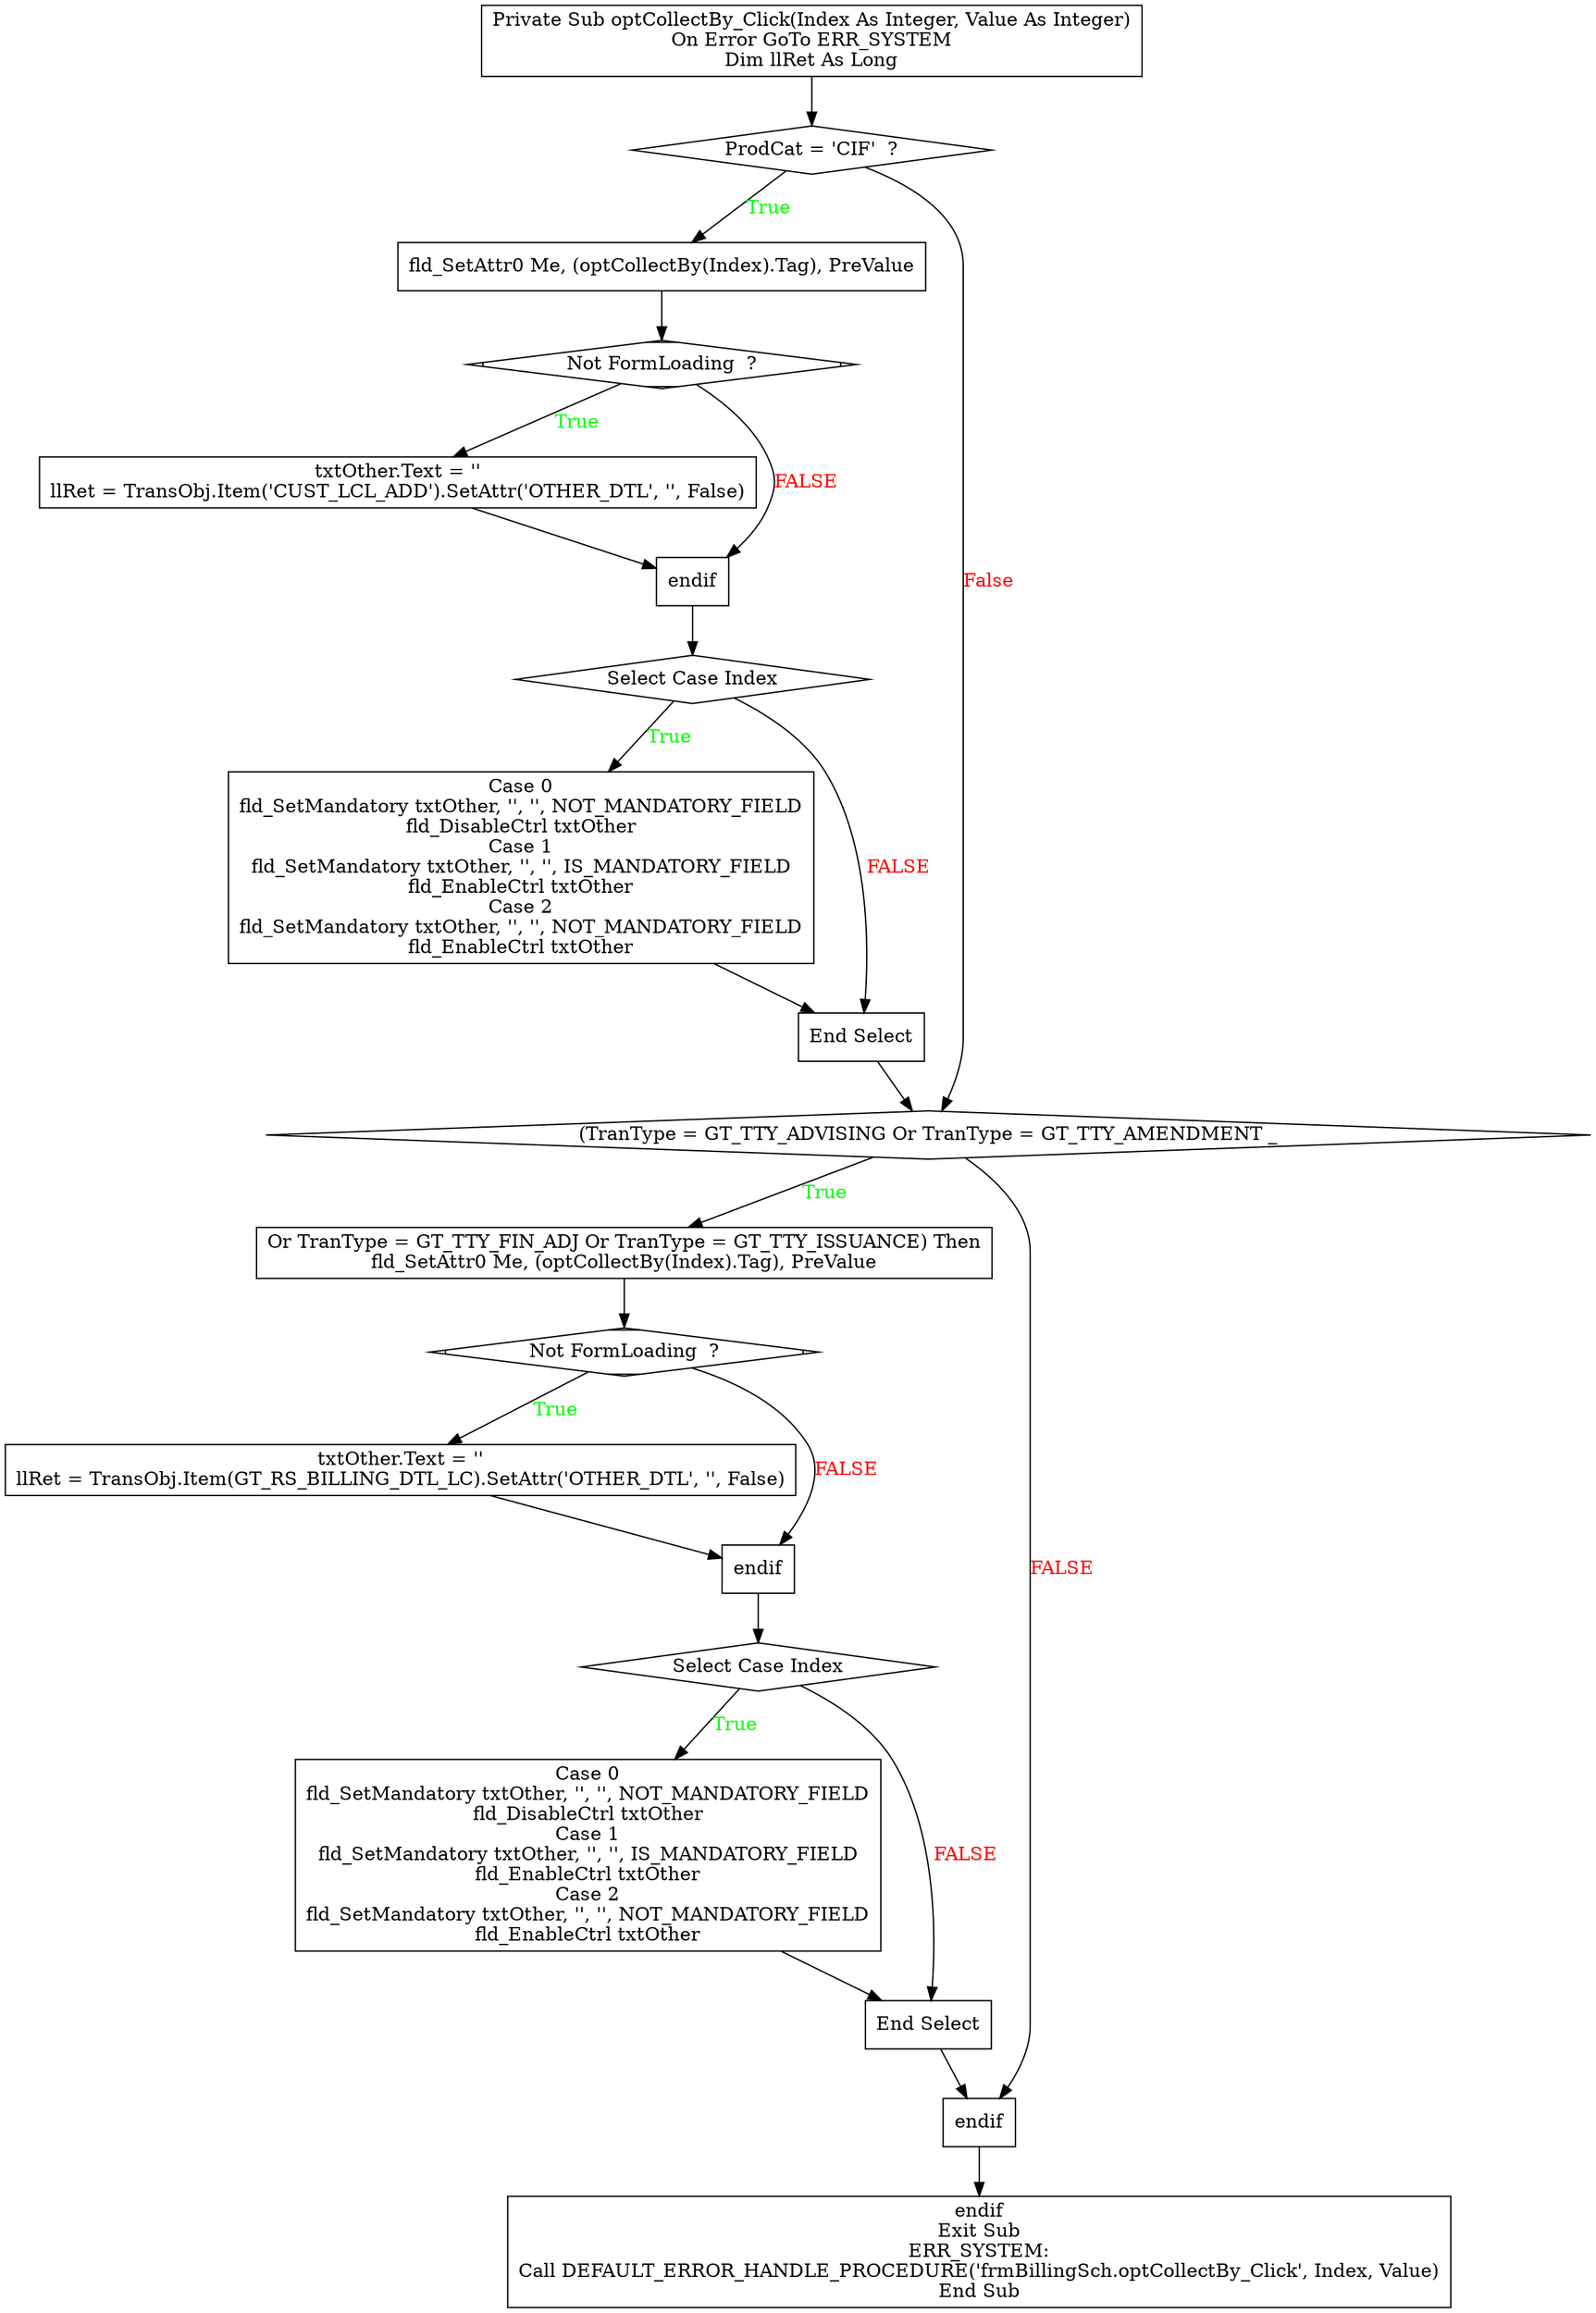 digraph G{
Node_1 [ label ="Private Sub optCollectBy_Click(Index As Integer, Value As Integer)\nOn Error GoTo ERR_SYSTEM\nDim llRet As Long",shape="box"];
Node_2 [ label ="ProdCat = 'CIF'  ?",shape="diamond"];
Node_3 [ label ="fld_SetAttr0 Me, (optCollectBy(Index).Tag), PreValue",shape="box"];
Node_4 [ label ="Not FormLoading  ?",shape="Mdiamond"];
Node_5 [ label ="txtOther.Text = ''\nllRet = TransObj.Item('CUST_LCL_ADD').SetAttr('OTHER_DTL', '', False)",shape="box"];
Node_6 [ label ="endif",shape="box"];
Node_7 [ label ="Select Case Index",shape="diamond"];
Node_8 [ label ="Case 0\nfld_SetMandatory txtOther, '', '', NOT_MANDATORY_FIELD\nfld_DisableCtrl txtOther\nCase 1\nfld_SetMandatory txtOther, '', '', IS_MANDATORY_FIELD\nfld_EnableCtrl txtOther\nCase 2\nfld_SetMandatory txtOther, '', '', NOT_MANDATORY_FIELD\nfld_EnableCtrl txtOther",shape="box"];
Node_9 [ label ="End Select",shape="box"];
Node_10 [ label ="(TranType = GT_TTY_ADVISING Or TranType = GT_TTY_AMENDMENT _",shape="diamond"];
Node_11 [ label ="Or TranType = GT_TTY_FIN_ADJ Or TranType = GT_TTY_ISSUANCE) Then\nfld_SetAttr0 Me, (optCollectBy(Index).Tag), PreValue",shape="box"];
Node_12 [ label ="Not FormLoading  ?",shape="Mdiamond"];
Node_13 [ label ="txtOther.Text = ''\nllRet = TransObj.Item(GT_RS_BILLING_DTL_LC).SetAttr('OTHER_DTL', '', False)",shape="box"];
Node_14 [ label ="endif",shape="box"];
Node_15 [ label ="Select Case Index",shape="diamond"];
Node_16 [ label ="Case 0\nfld_SetMandatory txtOther, '', '', NOT_MANDATORY_FIELD\nfld_DisableCtrl txtOther\nCase 1\nfld_SetMandatory txtOther, '', '', IS_MANDATORY_FIELD\nfld_EnableCtrl txtOther\nCase 2\nfld_SetMandatory txtOther, '', '', NOT_MANDATORY_FIELD\nfld_EnableCtrl txtOther",shape="box"];
Node_17 [ label ="End Select",shape="box"];
Node_18 [ label ="endif",shape="box"];
Node_19 [ label ="endif\nExit Sub\nERR_SYSTEM:\nCall DEFAULT_ERROR_HANDLE_PROCEDURE('frmBillingSch.optCollectBy_Click', Index, Value)\nEnd Sub",shape="box"];
Node_2 -> Node_3 [label="True",fontcolor="GREEN"];
Node_1 -> Node_2;
Node_4 -> Node_5 [label="True",fontcolor="GREEN"];
Node_3 -> Node_4;
Node_4 -> Node_6 [label="FALSE",fontcolor="RED"];
Node_5 -> Node_6;
Node_7 -> Node_8 [label="True",fontcolor="GREEN"];
Node_6 -> Node_7;
Node_7 -> Node_9 [label="FALSE",fontcolor="RED"];
Node_8 -> Node_9;
Node_2 -> Node_10 [label="False",fontcolor="RED"];
Node_10 -> Node_11 [label="True",fontcolor="GREEN"];
Node_9 -> Node_10;
Node_12 -> Node_13 [label="True",fontcolor="GREEN"];
Node_11 -> Node_12;
Node_12 -> Node_14 [label="FALSE",fontcolor="RED"];
Node_13 -> Node_14;
Node_15 -> Node_16 [label="True",fontcolor="GREEN"];
Node_14 -> Node_15;
Node_15 -> Node_17 [label="FALSE",fontcolor="RED"];
Node_16 -> Node_17;
Node_10 -> Node_18 [label="FALSE",fontcolor="RED"];
Node_17 -> Node_18;
Node_18 -> Node_19;
}
